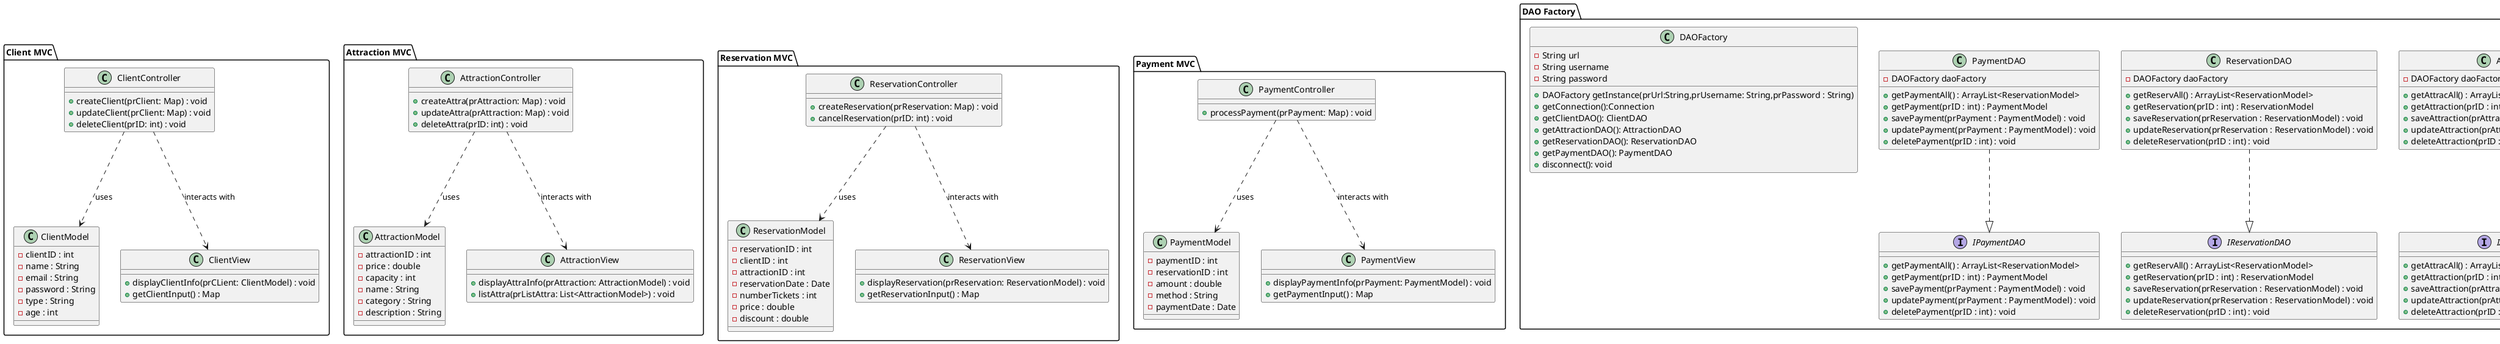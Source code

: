 @startuml

'skinparam classAttributeIconSize 0

' ---------------------------
' Client MVC
' ---------------------------
package "Client MVC" {
  class ClientModel {
    - clientID : int
    - name : String
    - email : String
    - password : String
    - type : String
    - age : int
  }

  class ClientView {
    + displayClientInfo(prCLient: ClientModel) : void
    + getClientInput() : Map
  }

  class ClientController {
    + createClient(prClient: Map) : void
    + updateClient(prClient: Map) : void
    + deleteClient(prID: int) : void
  }

  ClientController ..> ClientModel : uses
  ClientController ..> ClientView : interacts with
}
' ---------------------------
' Attraction MVC
' ---------------------------
package "Attraction MVC" {
  class AttractionModel {
    - attractionID : int
    - price : double
    - capacity : int
    - name : String
    - category : String
    - description : String
  }

  class AttractionView {
    + displayAttraInfo(prAttraction: AttractionModel) : void
    + listAttra(prListAttra: List<AttractionModel>) : void
  }

  class AttractionController {
    + createAttra(prAttraction: Map) : void
    + updateAttra(prAttraction: Map) : void
    + deleteAttra(prID: int) : void
  }

  AttractionController ..> AttractionModel : uses
  AttractionController ..> AttractionView : interacts with
}
' ---------------------------
' Reservation MVC
' ---------------------------
package "Reservation MVC" {
  class ReservationModel {
    - reservationID : int
    - clientID : int
    - attractionID : int
    - reservationDate : Date
    - numberTickets : int
    - price : double
    - discount : double
  }

  class ReservationView {
    + displayReservation(prReservation: ReservationModel) : void
    + getReservationInput() : Map
  }

  class ReservationController {
    + createReservation(prReservation: Map) : void
    + cancelReservation(prID: int) : void
  }

  ReservationController ..> ReservationModel : uses
  ReservationController ..> ReservationView : interacts with
}


' ---------------------------
' Payment MVC
' ---------------------------
package "Payment MVC" {
  class PaymentModel {
    - paymentID : int
    - reservationID : int
    - amount : double
    - method : String
    - paymentDate : Date
  }

  class PaymentView {
    + displayPaymentInfo(prPayment: PaymentModel) : void
    + getPaymentInput() : Map
  }

  class PaymentController {
    + processPayment(prPayment: Map) : void
  }

  PaymentController ..> PaymentModel : uses
  PaymentController ..> PaymentView : interacts with
}


' ---------------------------
' Interfaces DAO
' ---------------------------
package "DAO Factory"{
interface IClientDAO {
  + getClientAll() : ArrayList<ClientModel>
  + getClient(prID : int) : ClientModel
  + saveClient(prClient : ClientModel) : void
  + updateClient(prClient : ClientModel) : void
  + deleteClient(prID : int) : void
}

interface IAttractionDAO {
  + getAttracAll() : ArrayList<AttractionModel>
  + getAttraction(prID : int) : AttractionModel
  + saveAttraction(prAttraction : AttractionModel) : void
  + updateAttraction(prAttraction : AttractionModel) : void
  + deleteAttraction(prID : int) : void
}

interface IReservationDAO {
  + getReservAll() : ArrayList<ReservationModel>
  + getReservation(prID : int) : ReservationModel
  + saveReservation(prReservation : ReservationModel) : void
  + updateReservation(prReservation : ReservationModel) : void
  + deleteReservation(prID : int) : void
}

interface IPaymentDAO {
  + getPaymentAll() : ArrayList<ReservationModel>
  + getPayment(prID : int) : PaymentModel
  + savePayment(prPayment : PaymentModel) : void
  + updatePayment(prPayment : PaymentModel) : void
  + deletePayment(prID : int) : void
}

' ---------------------------
' Implémentations DAO
' ---------------------------
class ClientDAO {
  - DAOFactory daoFactory

  + getClientAll() : ArrayList<ClientModel>
  + getClient(prID : int) : ClientModel
  + saveClient(prClient : ClientModel) : void
  + updateClient(prClient : ClientModel) : void
  + deleteClient(prID : int) : void
}
ClientDAO ..|> IClientDAO

class AttractionDAO {
  - DAOFactory daoFactory

  + getAttracAll() : ArrayList<AttractionModel>
  + getAttraction(prID : int) : AttractionModel
  + saveAttraction(prAttraction : AttractionModel) : void
  + updateAttraction(prAttraction : AttractionModel) : void
  + deleteAttraction(prID : int) : void
}
AttractionDAO ..|> IAttractionDAO

class ReservationDAO {
  - DAOFactory daoFactory

  + getReservAll() : ArrayList<ReservationModel>
  + getReservation(prID : int) : ReservationModel
  + saveReservation(prReservation : ReservationModel) : void
  + updateReservation(prReservation : ReservationModel) : void
  + deleteReservation(prID : int) : void
}
ReservationDAO ..|> IReservationDAO

class PaymentDAO {
  - DAOFactory daoFactory

  + getPaymentAll() : ArrayList<ReservationModel>
  + getPayment(prID : int) : PaymentModel
  + savePayment(prPayment : PaymentModel) : void
  + updatePayment(prPayment : PaymentModel) : void
  + deletePayment(prID : int) : void
}
PaymentDAO ..|> IPaymentDAO

' ---------------------------
' DAO Factory
' ---------------------------
class DAOFactory {
  -String url
  -String username
  -String password


  +DAOFactory getInstance(prUrl:String,prUsername: String,prPassword : String)
  +getConnection():Connection
  +getClientDAO(): ClientDAO
  +getAttractionDAO(): AttractionDAO
  +getReservationDAO(): ReservationDAO
  +getPaymentDAO(): PaymentDAO
  +disconnect(): void
}

@enduml